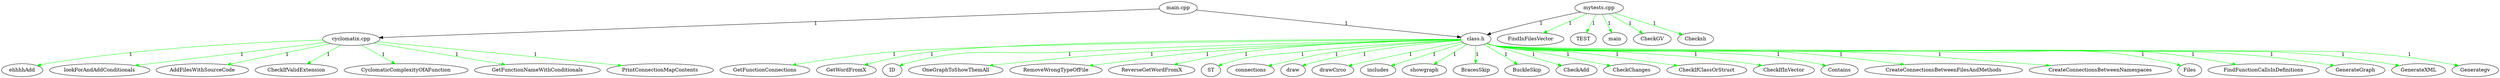 digraph foo{
"main.cpp"->"class.h"[label = "1"]
"main.cpp"->"cyclomatix.cpp"[label = "1"]
"mytests.cpp"->"class.h"[label = "1"]
"cyclomatix.cpp"->"AddFilesWithSourceCode"[label = "1"][color = green]
"class.h"->"BracesSkip"[label = "1"][color = green]
"class.h"->"BuckleSkip"[label = "1"][color = green]
"class.h"->"CheckAdd"[label = "1"][color = green]
"class.h"->"CheckChanges"[label = "1"][color = green]
"mytests.cpp"->"CheckGV"[label = "1"][color = green]
"class.h"->"CheckIfClassOrStruct"[label = "1"][color = green]
"class.h"->"CheckIfInVector"[label = "1"][color = green]
"cyclomatix.cpp"->"CheckIfValidExtension"[label = "1"][color = green]
"mytests.cpp"->"Checksh"[label = "1"][color = green]
"class.h"->"Contains"[label = "1"][color = green]
"class.h"->"CreateConnectionsBetweenFilesAndMethods"[label = "1"][color = green]
"class.h"->"CreateConnectionsBetweenNamespaces"[label = "1"][color = green]
"cyclomatix.cpp"->"CyclomaticComplexityOfAFunction"[label = "1"][color = green]
"class.h"->"Files"[label = "1"][color = green]
"class.h"->"FindFunctionCallsInDefinitions"[label = "1"][color = green]
"mytests.cpp"->"FindInFilesVector"[label = "1"][color = green]
"class.h"->"GenerateGraph"[label = "1"][color = green]
"class.h"->"GenerateXML"[label = "1"][color = green]
"class.h"->"Generategv"[label = "1"][color = green]
"class.h"->"GetFunctionConnections"[label = "1"][color = green]
"cyclomatix.cpp"->"GetFunctionNameWithConditionals"[label = "1"][color = green]
"class.h"->"GetWordFromX"[label = "1"][color = green]
"class.h"->"ID"[label = "1"][color = green]
"class.h"->"OneGraphToShowThemAll"[label = "1"][color = green]
"cyclomatix.cpp"->"PrintConnectionMapContents"[label = "1"][color = green]
"class.h"->"RemoveWrongTypeOfFile"[label = "1"][color = green]
"class.h"->"ReverseGetWordFromX"[label = "1"][color = green]
"class.h"->"ST"[label = "1"][color = green]
"mytests.cpp"->"TEST"[label = "1"][color = green]
"class.h"->"connections"[label = "1"][color = green]
"class.h"->"draw"[label = "1"][color = green]
"class.h"->"drawCirco"[label = "1"][color = green]
"cyclomatix.cpp"->"ehhhhAdd"[label = "1"][color = green]
"class.h"->"includes"[label = "1"][color = green]
"cyclomatix.cpp"->"lookForAndAddConditionals"[label = "1"][color = green]
"mytests.cpp"->"main"[label = "1"][color = green]
"class.h"->"showgraph"[label = "1"][color = green]
}
